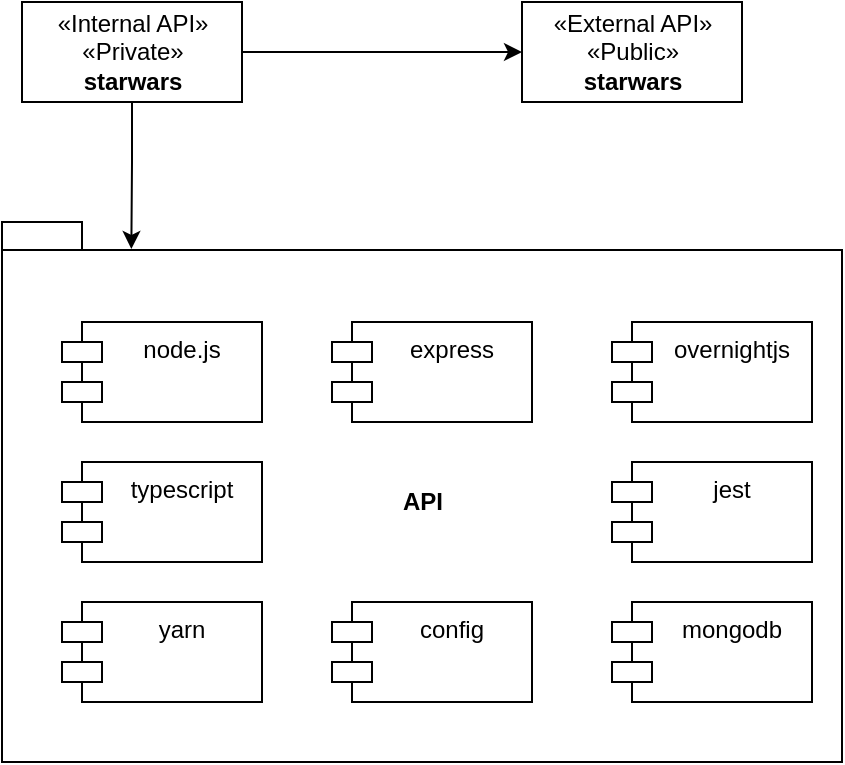 <mxfile version="20.2.4" type="github">
  <diagram id="Hl3YAIBhabtKwsDlEN7n" name="Página-1">
    <mxGraphModel dx="1065" dy="482" grid="1" gridSize="10" guides="1" tooltips="1" connect="1" arrows="1" fold="1" page="1" pageScale="1" pageWidth="827" pageHeight="1169" math="0" shadow="0">
      <root>
        <mxCell id="0" />
        <mxCell id="1" parent="0" />
        <mxCell id="g8BR1mczC_VzuBFR-EDG-4" value="«External API»&lt;br&gt;«Public»&lt;br&gt;&lt;b&gt;starwars&lt;/b&gt;" style="html=1;" vertex="1" parent="1">
          <mxGeometry x="400" y="110" width="110" height="50" as="geometry" />
        </mxCell>
        <mxCell id="g8BR1mczC_VzuBFR-EDG-6" style="edgeStyle=orthogonalEdgeStyle;rounded=0;orthogonalLoop=1;jettySize=auto;html=1;" edge="1" parent="1" source="g8BR1mczC_VzuBFR-EDG-5" target="g8BR1mczC_VzuBFR-EDG-4">
          <mxGeometry relative="1" as="geometry" />
        </mxCell>
        <mxCell id="g8BR1mczC_VzuBFR-EDG-26" style="edgeStyle=orthogonalEdgeStyle;rounded=0;orthogonalLoop=1;jettySize=auto;html=1;entryX=0.154;entryY=0.05;entryDx=0;entryDy=0;entryPerimeter=0;" edge="1" parent="1" source="g8BR1mczC_VzuBFR-EDG-5" target="g8BR1mczC_VzuBFR-EDG-24">
          <mxGeometry relative="1" as="geometry" />
        </mxCell>
        <mxCell id="g8BR1mczC_VzuBFR-EDG-5" value="«Internal API»&lt;br&gt;«Private»&lt;br&gt;&lt;b&gt;starwars&lt;/b&gt;" style="html=1;" vertex="1" parent="1">
          <mxGeometry x="150" y="110" width="110" height="50" as="geometry" />
        </mxCell>
        <mxCell id="g8BR1mczC_VzuBFR-EDG-24" value="API" style="shape=folder;fontStyle=1;spacingTop=10;tabWidth=40;tabHeight=14;tabPosition=left;html=1;" vertex="1" parent="1">
          <mxGeometry x="140" y="220" width="420" height="270" as="geometry" />
        </mxCell>
        <mxCell id="g8BR1mczC_VzuBFR-EDG-15" value="node.js" style="shape=module;align=left;spacingLeft=20;align=center;verticalAlign=top;" vertex="1" parent="1">
          <mxGeometry x="170" y="270" width="100" height="50" as="geometry" />
        </mxCell>
        <mxCell id="g8BR1mczC_VzuBFR-EDG-16" value="typescript" style="shape=module;align=left;spacingLeft=20;align=center;verticalAlign=top;" vertex="1" parent="1">
          <mxGeometry x="170" y="340" width="100" height="50" as="geometry" />
        </mxCell>
        <mxCell id="g8BR1mczC_VzuBFR-EDG-18" value="mongodb" style="shape=module;align=left;spacingLeft=20;align=center;verticalAlign=top;" vertex="1" parent="1">
          <mxGeometry x="445" y="410" width="100" height="50" as="geometry" />
        </mxCell>
        <mxCell id="g8BR1mczC_VzuBFR-EDG-17" value="express" style="shape=module;align=left;spacingLeft=20;align=center;verticalAlign=top;" vertex="1" parent="1">
          <mxGeometry x="305" y="270" width="100" height="50" as="geometry" />
        </mxCell>
        <mxCell id="g8BR1mczC_VzuBFR-EDG-19" value="overnightjs" style="shape=module;align=left;spacingLeft=20;align=center;verticalAlign=top;" vertex="1" parent="1">
          <mxGeometry x="445" y="270" width="100" height="50" as="geometry" />
        </mxCell>
        <mxCell id="g8BR1mczC_VzuBFR-EDG-20" value="jest" style="shape=module;align=left;spacingLeft=20;align=center;verticalAlign=top;" vertex="1" parent="1">
          <mxGeometry x="445" y="340" width="100" height="50" as="geometry" />
        </mxCell>
        <mxCell id="g8BR1mczC_VzuBFR-EDG-21" value="yarn" style="shape=module;align=left;spacingLeft=20;align=center;verticalAlign=top;" vertex="1" parent="1">
          <mxGeometry x="170" y="410" width="100" height="50" as="geometry" />
        </mxCell>
        <mxCell id="g8BR1mczC_VzuBFR-EDG-22" value="config" style="shape=module;align=left;spacingLeft=20;align=center;verticalAlign=top;" vertex="1" parent="1">
          <mxGeometry x="305" y="410" width="100" height="50" as="geometry" />
        </mxCell>
      </root>
    </mxGraphModel>
  </diagram>
</mxfile>
